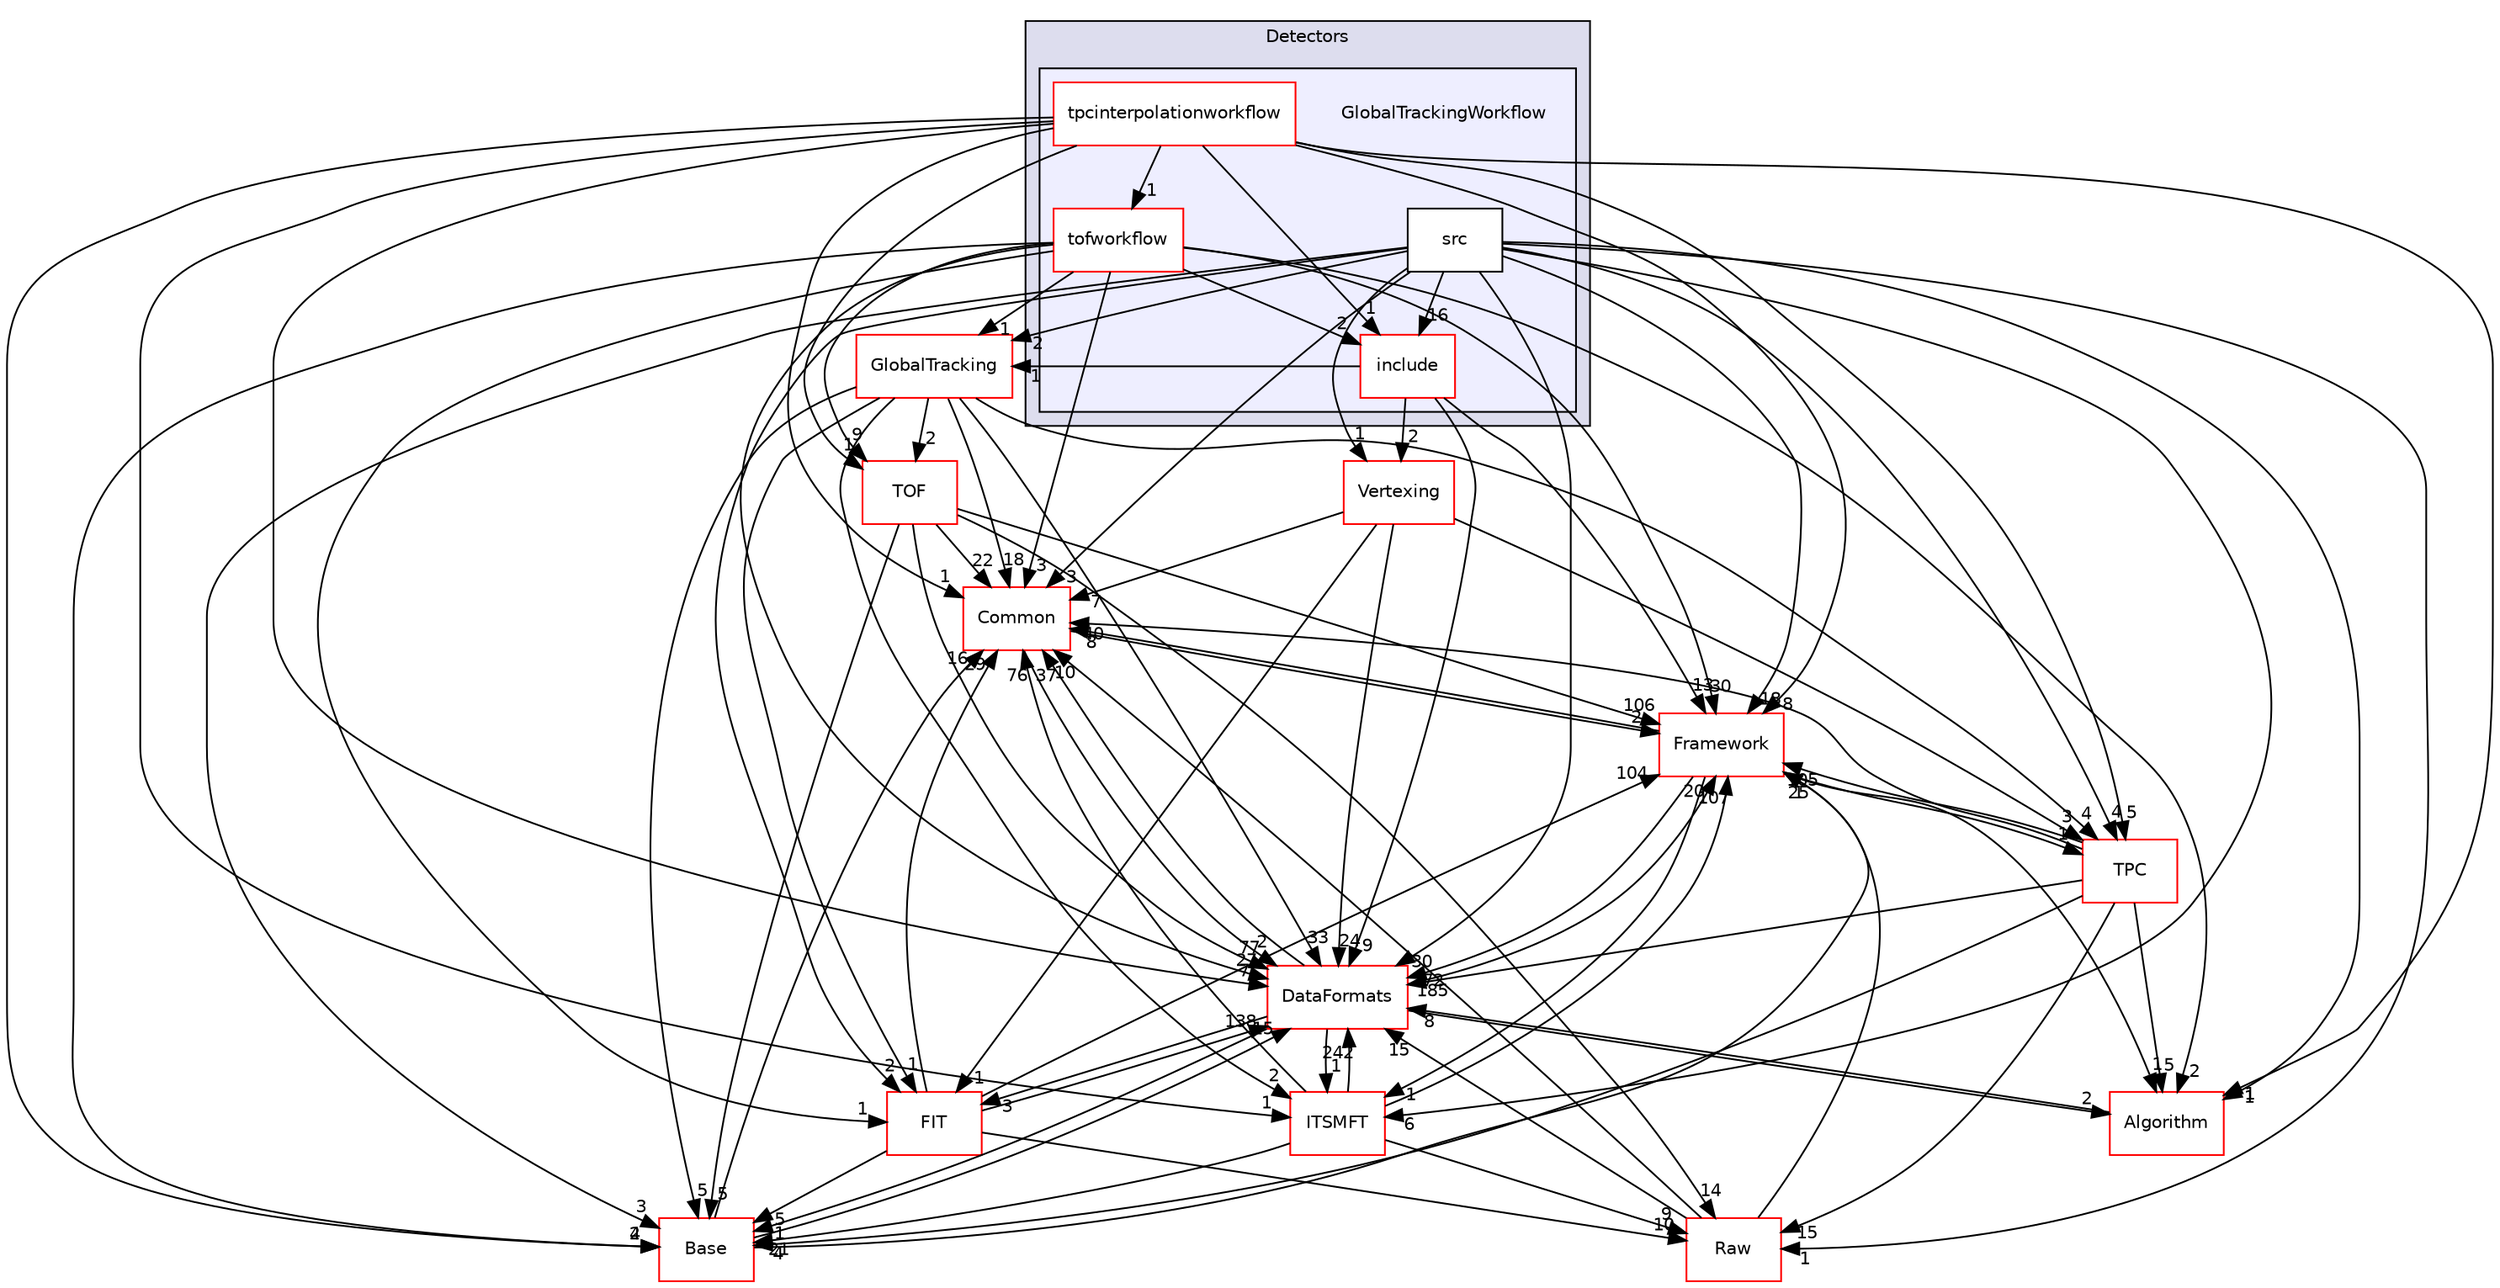 digraph "/home/travis/build/AliceO2Group/AliceO2/Detectors/GlobalTrackingWorkflow" {
  bgcolor=transparent;
  compound=true
  node [ fontsize="10", fontname="Helvetica"];
  edge [ labelfontsize="10", labelfontname="Helvetica"];
  subgraph clusterdir_051dca18e802f8e9474f2e30d29c04e0 {
    graph [ bgcolor="#ddddee", pencolor="black", label="Detectors" fontname="Helvetica", fontsize="10", URL="dir_051dca18e802f8e9474f2e30d29c04e0.html"]
  subgraph clusterdir_109ace25e426b841fbcad1590c555213 {
    graph [ bgcolor="#eeeeff", pencolor="black", label="" URL="dir_109ace25e426b841fbcad1590c555213.html"];
    dir_109ace25e426b841fbcad1590c555213 [shape=plaintext label="GlobalTrackingWorkflow"];
    dir_abf14b5a84807c7615b6f574ef2c4a02 [shape=box label="include" color="red" fillcolor="white" style="filled" URL="dir_abf14b5a84807c7615b6f574ef2c4a02.html"];
    dir_3eadc699e353a86d4e7a16203703b38f [shape=box label="src" color="black" fillcolor="white" style="filled" URL="dir_3eadc699e353a86d4e7a16203703b38f.html"];
    dir_57f28544222c2e6ef6ccc73f132144c0 [shape=box label="tofworkflow" color="red" fillcolor="white" style="filled" URL="dir_57f28544222c2e6ef6ccc73f132144c0.html"];
    dir_5fa862600961583a20f4411cff7c0da6 [shape=box label="tpcinterpolationworkflow" color="red" fillcolor="white" style="filled" URL="dir_5fa862600961583a20f4411cff7c0da6.html"];
  }
  }
  dir_4ab6b4cc6a7edbff49100e9123df213f [shape=box label="Common" color="red" URL="dir_4ab6b4cc6a7edbff49100e9123df213f.html"];
  dir_411c6bed3d84b00fddab3a93c8a3b5fb [shape=box label="Vertexing" color="red" URL="dir_411c6bed3d84b00fddab3a93c8a3b5fb.html"];
  dir_d14e88a79bca429480864605ee348cef [shape=box label="FIT" color="red" URL="dir_d14e88a79bca429480864605ee348cef.html"];
  dir_a597e8e061b11201a1dff411feb10d0b [shape=box label="TPC" color="red" URL="dir_a597e8e061b11201a1dff411feb10d0b.html"];
  dir_37c90836491b695b472bf98d1be8336b [shape=box label="Base" color="red" URL="dir_37c90836491b695b472bf98d1be8336b.html"];
  dir_1306292b77b40360479b729ac9ee7efe [shape=box label="ITSMFT" color="red" URL="dir_1306292b77b40360479b729ac9ee7efe.html"];
  dir_8ba487e25de5ee77e05e9dce7582cb98 [shape=box label="Algorithm" color="red" URL="dir_8ba487e25de5ee77e05e9dce7582cb98.html"];
  dir_577c839d346a264df4e9e588ca2a45dd [shape=box label="TOF" color="red" URL="dir_577c839d346a264df4e9e588ca2a45dd.html"];
  dir_18e0e8b4b629c3c13e7ad1457bcd5f89 [shape=box label="GlobalTracking" color="red" URL="dir_18e0e8b4b629c3c13e7ad1457bcd5f89.html"];
  dir_bcbb2cf9a3d3d83e5515c82071a07177 [shape=box label="Framework" color="red" URL="dir_bcbb2cf9a3d3d83e5515c82071a07177.html"];
  dir_26637d1bd82229bc9ed97f7e706be743 [shape=box label="Raw" color="red" URL="dir_26637d1bd82229bc9ed97f7e706be743.html"];
  dir_2171f7ec022c5423887b07c69b2f5b48 [shape=box label="DataFormats" color="red" URL="dir_2171f7ec022c5423887b07c69b2f5b48.html"];
  dir_abf14b5a84807c7615b6f574ef2c4a02->dir_411c6bed3d84b00fddab3a93c8a3b5fb [headlabel="2", labeldistance=1.5 headhref="dir_000503_000673.html"];
  dir_abf14b5a84807c7615b6f574ef2c4a02->dir_18e0e8b4b629c3c13e7ad1457bcd5f89 [headlabel="1", labeldistance=1.5 headhref="dir_000503_000498.html"];
  dir_abf14b5a84807c7615b6f574ef2c4a02->dir_bcbb2cf9a3d3d83e5515c82071a07177 [headlabel="13", labeldistance=1.5 headhref="dir_000503_000058.html"];
  dir_abf14b5a84807c7615b6f574ef2c4a02->dir_2171f7ec022c5423887b07c69b2f5b48 [headlabel="9", labeldistance=1.5 headhref="dir_000503_000085.html"];
  dir_4ab6b4cc6a7edbff49100e9123df213f->dir_bcbb2cf9a3d3d83e5515c82071a07177 [headlabel="2", labeldistance=1.5 headhref="dir_000032_000058.html"];
  dir_4ab6b4cc6a7edbff49100e9123df213f->dir_2171f7ec022c5423887b07c69b2f5b48 [headlabel="2", labeldistance=1.5 headhref="dir_000032_000085.html"];
  dir_411c6bed3d84b00fddab3a93c8a3b5fb->dir_4ab6b4cc6a7edbff49100e9123df213f [headlabel="7", labeldistance=1.5 headhref="dir_000673_000032.html"];
  dir_411c6bed3d84b00fddab3a93c8a3b5fb->dir_d14e88a79bca429480864605ee348cef [headlabel="1", labeldistance=1.5 headhref="dir_000673_000171.html"];
  dir_411c6bed3d84b00fddab3a93c8a3b5fb->dir_a597e8e061b11201a1dff411feb10d0b [headlabel="3", labeldistance=1.5 headhref="dir_000673_000054.html"];
  dir_411c6bed3d84b00fddab3a93c8a3b5fb->dir_2171f7ec022c5423887b07c69b2f5b48 [headlabel="24", labeldistance=1.5 headhref="dir_000673_000085.html"];
  dir_d14e88a79bca429480864605ee348cef->dir_4ab6b4cc6a7edbff49100e9123df213f [headlabel="29", labeldistance=1.5 headhref="dir_000171_000032.html"];
  dir_d14e88a79bca429480864605ee348cef->dir_37c90836491b695b472bf98d1be8336b [headlabel="5", labeldistance=1.5 headhref="dir_000171_000280.html"];
  dir_d14e88a79bca429480864605ee348cef->dir_bcbb2cf9a3d3d83e5515c82071a07177 [headlabel="104", labeldistance=1.5 headhref="dir_000171_000058.html"];
  dir_d14e88a79bca429480864605ee348cef->dir_26637d1bd82229bc9ed97f7e706be743 [headlabel="10", labeldistance=1.5 headhref="dir_000171_000620.html"];
  dir_d14e88a79bca429480864605ee348cef->dir_2171f7ec022c5423887b07c69b2f5b48 [headlabel="138", labeldistance=1.5 headhref="dir_000171_000085.html"];
  dir_a597e8e061b11201a1dff411feb10d0b->dir_4ab6b4cc6a7edbff49100e9123df213f [headlabel="40", labeldistance=1.5 headhref="dir_000054_000032.html"];
  dir_a597e8e061b11201a1dff411feb10d0b->dir_37c90836491b695b472bf98d1be8336b [headlabel="4", labeldistance=1.5 headhref="dir_000054_000280.html"];
  dir_a597e8e061b11201a1dff411feb10d0b->dir_8ba487e25de5ee77e05e9dce7582cb98 [headlabel="5", labeldistance=1.5 headhref="dir_000054_000000.html"];
  dir_a597e8e061b11201a1dff411feb10d0b->dir_bcbb2cf9a3d3d83e5515c82071a07177 [headlabel="105", labeldistance=1.5 headhref="dir_000054_000058.html"];
  dir_a597e8e061b11201a1dff411feb10d0b->dir_26637d1bd82229bc9ed97f7e706be743 [headlabel="15", labeldistance=1.5 headhref="dir_000054_000620.html"];
  dir_a597e8e061b11201a1dff411feb10d0b->dir_2171f7ec022c5423887b07c69b2f5b48 [headlabel="185", labeldistance=1.5 headhref="dir_000054_000085.html"];
  dir_37c90836491b695b472bf98d1be8336b->dir_4ab6b4cc6a7edbff49100e9123df213f [headlabel="16", labeldistance=1.5 headhref="dir_000280_000032.html"];
  dir_37c90836491b695b472bf98d1be8336b->dir_bcbb2cf9a3d3d83e5515c82071a07177 [headlabel="1", labeldistance=1.5 headhref="dir_000280_000058.html"];
  dir_37c90836491b695b472bf98d1be8336b->dir_2171f7ec022c5423887b07c69b2f5b48 [headlabel="15", labeldistance=1.5 headhref="dir_000280_000085.html"];
  dir_1306292b77b40360479b729ac9ee7efe->dir_4ab6b4cc6a7edbff49100e9123df213f [headlabel="76", labeldistance=1.5 headhref="dir_000048_000032.html"];
  dir_1306292b77b40360479b729ac9ee7efe->dir_37c90836491b695b472bf98d1be8336b [headlabel="21", labeldistance=1.5 headhref="dir_000048_000280.html"];
  dir_1306292b77b40360479b729ac9ee7efe->dir_bcbb2cf9a3d3d83e5515c82071a07177 [headlabel="107", labeldistance=1.5 headhref="dir_000048_000058.html"];
  dir_1306292b77b40360479b729ac9ee7efe->dir_26637d1bd82229bc9ed97f7e706be743 [headlabel="9", labeldistance=1.5 headhref="dir_000048_000620.html"];
  dir_1306292b77b40360479b729ac9ee7efe->dir_2171f7ec022c5423887b07c69b2f5b48 [headlabel="242", labeldistance=1.5 headhref="dir_000048_000085.html"];
  dir_3eadc699e353a86d4e7a16203703b38f->dir_abf14b5a84807c7615b6f574ef2c4a02 [headlabel="16", labeldistance=1.5 headhref="dir_000505_000503.html"];
  dir_3eadc699e353a86d4e7a16203703b38f->dir_4ab6b4cc6a7edbff49100e9123df213f [headlabel="3", labeldistance=1.5 headhref="dir_000505_000032.html"];
  dir_3eadc699e353a86d4e7a16203703b38f->dir_411c6bed3d84b00fddab3a93c8a3b5fb [headlabel="1", labeldistance=1.5 headhref="dir_000505_000673.html"];
  dir_3eadc699e353a86d4e7a16203703b38f->dir_d14e88a79bca429480864605ee348cef [headlabel="2", labeldistance=1.5 headhref="dir_000505_000171.html"];
  dir_3eadc699e353a86d4e7a16203703b38f->dir_a597e8e061b11201a1dff411feb10d0b [headlabel="4", labeldistance=1.5 headhref="dir_000505_000054.html"];
  dir_3eadc699e353a86d4e7a16203703b38f->dir_37c90836491b695b472bf98d1be8336b [headlabel="3", labeldistance=1.5 headhref="dir_000505_000280.html"];
  dir_3eadc699e353a86d4e7a16203703b38f->dir_1306292b77b40360479b729ac9ee7efe [headlabel="6", labeldistance=1.5 headhref="dir_000505_000048.html"];
  dir_3eadc699e353a86d4e7a16203703b38f->dir_8ba487e25de5ee77e05e9dce7582cb98 [headlabel="1", labeldistance=1.5 headhref="dir_000505_000000.html"];
  dir_3eadc699e353a86d4e7a16203703b38f->dir_18e0e8b4b629c3c13e7ad1457bcd5f89 [headlabel="2", labeldistance=1.5 headhref="dir_000505_000498.html"];
  dir_3eadc699e353a86d4e7a16203703b38f->dir_bcbb2cf9a3d3d83e5515c82071a07177 [headlabel="18", labeldistance=1.5 headhref="dir_000505_000058.html"];
  dir_3eadc699e353a86d4e7a16203703b38f->dir_26637d1bd82229bc9ed97f7e706be743 [headlabel="1", labeldistance=1.5 headhref="dir_000505_000620.html"];
  dir_3eadc699e353a86d4e7a16203703b38f->dir_2171f7ec022c5423887b07c69b2f5b48 [headlabel="30", labeldistance=1.5 headhref="dir_000505_000085.html"];
  dir_8ba487e25de5ee77e05e9dce7582cb98->dir_2171f7ec022c5423887b07c69b2f5b48 [headlabel="8", labeldistance=1.5 headhref="dir_000000_000085.html"];
  dir_57f28544222c2e6ef6ccc73f132144c0->dir_abf14b5a84807c7615b6f574ef2c4a02 [headlabel="2", labeldistance=1.5 headhref="dir_000506_000503.html"];
  dir_57f28544222c2e6ef6ccc73f132144c0->dir_4ab6b4cc6a7edbff49100e9123df213f [headlabel="3", labeldistance=1.5 headhref="dir_000506_000032.html"];
  dir_57f28544222c2e6ef6ccc73f132144c0->dir_d14e88a79bca429480864605ee348cef [headlabel="1", labeldistance=1.5 headhref="dir_000506_000171.html"];
  dir_57f28544222c2e6ef6ccc73f132144c0->dir_37c90836491b695b472bf98d1be8336b [headlabel="4", labeldistance=1.5 headhref="dir_000506_000280.html"];
  dir_57f28544222c2e6ef6ccc73f132144c0->dir_8ba487e25de5ee77e05e9dce7582cb98 [headlabel="2", labeldistance=1.5 headhref="dir_000506_000000.html"];
  dir_57f28544222c2e6ef6ccc73f132144c0->dir_577c839d346a264df4e9e588ca2a45dd [headlabel="9", labeldistance=1.5 headhref="dir_000506_000145.html"];
  dir_57f28544222c2e6ef6ccc73f132144c0->dir_18e0e8b4b629c3c13e7ad1457bcd5f89 [headlabel="1", labeldistance=1.5 headhref="dir_000506_000498.html"];
  dir_57f28544222c2e6ef6ccc73f132144c0->dir_bcbb2cf9a3d3d83e5515c82071a07177 [headlabel="30", labeldistance=1.5 headhref="dir_000506_000058.html"];
  dir_57f28544222c2e6ef6ccc73f132144c0->dir_2171f7ec022c5423887b07c69b2f5b48 [headlabel="27", labeldistance=1.5 headhref="dir_000506_000085.html"];
  dir_577c839d346a264df4e9e588ca2a45dd->dir_4ab6b4cc6a7edbff49100e9123df213f [headlabel="22", labeldistance=1.5 headhref="dir_000145_000032.html"];
  dir_577c839d346a264df4e9e588ca2a45dd->dir_37c90836491b695b472bf98d1be8336b [headlabel="5", labeldistance=1.5 headhref="dir_000145_000280.html"];
  dir_577c839d346a264df4e9e588ca2a45dd->dir_bcbb2cf9a3d3d83e5515c82071a07177 [headlabel="106", labeldistance=1.5 headhref="dir_000145_000058.html"];
  dir_577c839d346a264df4e9e588ca2a45dd->dir_26637d1bd82229bc9ed97f7e706be743 [headlabel="14", labeldistance=1.5 headhref="dir_000145_000620.html"];
  dir_577c839d346a264df4e9e588ca2a45dd->dir_2171f7ec022c5423887b07c69b2f5b48 [headlabel="77", labeldistance=1.5 headhref="dir_000145_000085.html"];
  dir_18e0e8b4b629c3c13e7ad1457bcd5f89->dir_4ab6b4cc6a7edbff49100e9123df213f [headlabel="18", labeldistance=1.5 headhref="dir_000498_000032.html"];
  dir_18e0e8b4b629c3c13e7ad1457bcd5f89->dir_d14e88a79bca429480864605ee348cef [headlabel="1", labeldistance=1.5 headhref="dir_000498_000171.html"];
  dir_18e0e8b4b629c3c13e7ad1457bcd5f89->dir_a597e8e061b11201a1dff411feb10d0b [headlabel="4", labeldistance=1.5 headhref="dir_000498_000054.html"];
  dir_18e0e8b4b629c3c13e7ad1457bcd5f89->dir_37c90836491b695b472bf98d1be8336b [headlabel="5", labeldistance=1.5 headhref="dir_000498_000280.html"];
  dir_18e0e8b4b629c3c13e7ad1457bcd5f89->dir_1306292b77b40360479b729ac9ee7efe [headlabel="2", labeldistance=1.5 headhref="dir_000498_000048.html"];
  dir_18e0e8b4b629c3c13e7ad1457bcd5f89->dir_577c839d346a264df4e9e588ca2a45dd [headlabel="2", labeldistance=1.5 headhref="dir_000498_000145.html"];
  dir_18e0e8b4b629c3c13e7ad1457bcd5f89->dir_2171f7ec022c5423887b07c69b2f5b48 [headlabel="33", labeldistance=1.5 headhref="dir_000498_000085.html"];
  dir_5fa862600961583a20f4411cff7c0da6->dir_abf14b5a84807c7615b6f574ef2c4a02 [headlabel="1", labeldistance=1.5 headhref="dir_000510_000503.html"];
  dir_5fa862600961583a20f4411cff7c0da6->dir_4ab6b4cc6a7edbff49100e9123df213f [headlabel="1", labeldistance=1.5 headhref="dir_000510_000032.html"];
  dir_5fa862600961583a20f4411cff7c0da6->dir_a597e8e061b11201a1dff411feb10d0b [headlabel="5", labeldistance=1.5 headhref="dir_000510_000054.html"];
  dir_5fa862600961583a20f4411cff7c0da6->dir_37c90836491b695b472bf98d1be8336b [headlabel="2", labeldistance=1.5 headhref="dir_000510_000280.html"];
  dir_5fa862600961583a20f4411cff7c0da6->dir_1306292b77b40360479b729ac9ee7efe [headlabel="1", labeldistance=1.5 headhref="dir_000510_000048.html"];
  dir_5fa862600961583a20f4411cff7c0da6->dir_8ba487e25de5ee77e05e9dce7582cb98 [headlabel="1", labeldistance=1.5 headhref="dir_000510_000000.html"];
  dir_5fa862600961583a20f4411cff7c0da6->dir_57f28544222c2e6ef6ccc73f132144c0 [headlabel="1", labeldistance=1.5 headhref="dir_000510_000506.html"];
  dir_5fa862600961583a20f4411cff7c0da6->dir_577c839d346a264df4e9e588ca2a45dd [headlabel="1", labeldistance=1.5 headhref="dir_000510_000145.html"];
  dir_5fa862600961583a20f4411cff7c0da6->dir_bcbb2cf9a3d3d83e5515c82071a07177 [headlabel="8", labeldistance=1.5 headhref="dir_000510_000058.html"];
  dir_5fa862600961583a20f4411cff7c0da6->dir_2171f7ec022c5423887b07c69b2f5b48 [headlabel="7", labeldistance=1.5 headhref="dir_000510_000085.html"];
  dir_bcbb2cf9a3d3d83e5515c82071a07177->dir_4ab6b4cc6a7edbff49100e9123df213f [headlabel="8", labeldistance=1.5 headhref="dir_000058_000032.html"];
  dir_bcbb2cf9a3d3d83e5515c82071a07177->dir_a597e8e061b11201a1dff411feb10d0b [headlabel="1", labeldistance=1.5 headhref="dir_000058_000054.html"];
  dir_bcbb2cf9a3d3d83e5515c82071a07177->dir_1306292b77b40360479b729ac9ee7efe [headlabel="1", labeldistance=1.5 headhref="dir_000058_000048.html"];
  dir_bcbb2cf9a3d3d83e5515c82071a07177->dir_8ba487e25de5ee77e05e9dce7582cb98 [headlabel="1", labeldistance=1.5 headhref="dir_000058_000000.html"];
  dir_bcbb2cf9a3d3d83e5515c82071a07177->dir_2171f7ec022c5423887b07c69b2f5b48 [headlabel="72", labeldistance=1.5 headhref="dir_000058_000085.html"];
  dir_26637d1bd82229bc9ed97f7e706be743->dir_4ab6b4cc6a7edbff49100e9123df213f [headlabel="10", labeldistance=1.5 headhref="dir_000620_000032.html"];
  dir_26637d1bd82229bc9ed97f7e706be743->dir_bcbb2cf9a3d3d83e5515c82071a07177 [headlabel="25", labeldistance=1.5 headhref="dir_000620_000058.html"];
  dir_26637d1bd82229bc9ed97f7e706be743->dir_2171f7ec022c5423887b07c69b2f5b48 [headlabel="15", labeldistance=1.5 headhref="dir_000620_000085.html"];
  dir_2171f7ec022c5423887b07c69b2f5b48->dir_4ab6b4cc6a7edbff49100e9123df213f [headlabel="37", labeldistance=1.5 headhref="dir_000085_000032.html"];
  dir_2171f7ec022c5423887b07c69b2f5b48->dir_d14e88a79bca429480864605ee348cef [headlabel="3", labeldistance=1.5 headhref="dir_000085_000171.html"];
  dir_2171f7ec022c5423887b07c69b2f5b48->dir_37c90836491b695b472bf98d1be8336b [headlabel="1", labeldistance=1.5 headhref="dir_000085_000280.html"];
  dir_2171f7ec022c5423887b07c69b2f5b48->dir_1306292b77b40360479b729ac9ee7efe [headlabel="1", labeldistance=1.5 headhref="dir_000085_000048.html"];
  dir_2171f7ec022c5423887b07c69b2f5b48->dir_8ba487e25de5ee77e05e9dce7582cb98 [headlabel="2", labeldistance=1.5 headhref="dir_000085_000000.html"];
  dir_2171f7ec022c5423887b07c69b2f5b48->dir_bcbb2cf9a3d3d83e5515c82071a07177 [headlabel="20", labeldistance=1.5 headhref="dir_000085_000058.html"];
}
